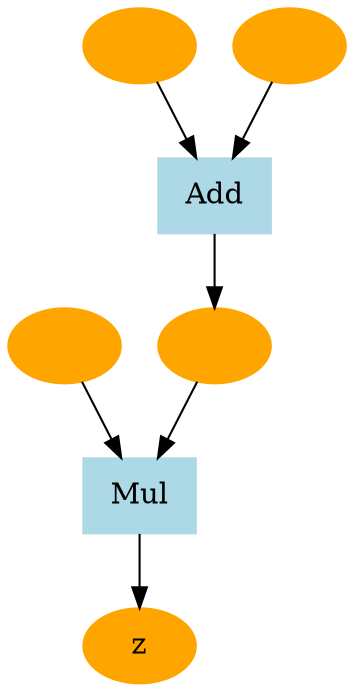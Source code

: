 digraph g {
1782123550160 [label="z", color=orange, style=filled]
1782123550064 [label="Mul", color=lightblue, style=filled, shape=box]
1782123545456 -> 1782123550064
1782123549968 -> 1782123550064
1782123550064 -> 1782123550160
1782123545456 [label="", color=orange, style=filled]
1782123549968 [label="", color=orange, style=filled]
1782123549776 [label="Add", color=lightblue, style=filled, shape=box]
1782123549680 -> 1782123549776
1782123549872 -> 1782123549776
1782123549776 -> 1782123549968
1782123549680 [label="", color=orange, style=filled]
1782123549872 [label="", color=orange, style=filled]
}